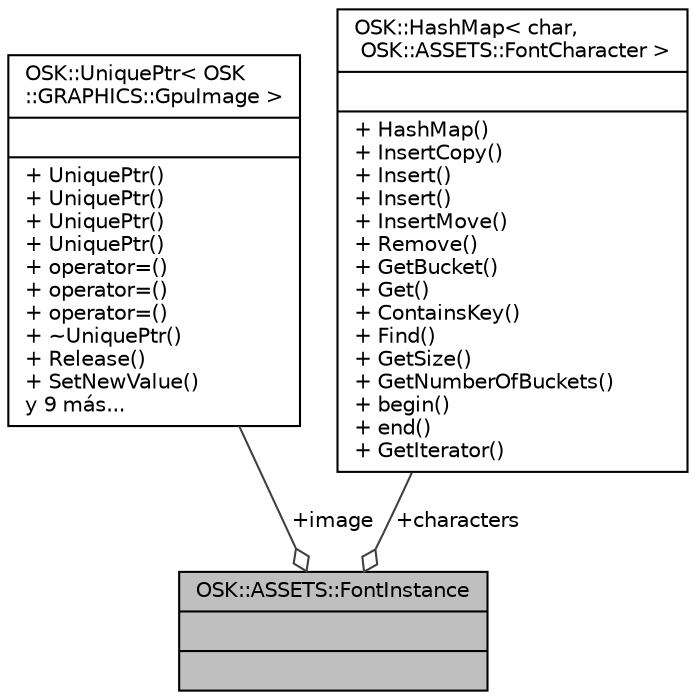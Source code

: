 digraph "OSK::ASSETS::FontInstance"
{
 // INTERACTIVE_SVG=YES
 // LATEX_PDF_SIZE
  edge [fontname="Helvetica",fontsize="10",labelfontname="Helvetica",labelfontsize="10"];
  node [fontname="Helvetica",fontsize="10",shape=record];
  Node1 [label="{OSK::ASSETS::FontInstance\n||}",height=0.2,width=0.4,color="black", fillcolor="grey75", style="filled", fontcolor="black",tooltip="Representa una fuente que ha sido generada con un tamaño específico. Cada tamaño de fuente tendrá su ..."];
  Node2 -> Node1 [color="grey25",fontsize="10",style="solid",label=" +image" ,arrowhead="odiamond",fontname="Helvetica"];
  Node2 [label="{OSK::UniquePtr\< OSK\l::GRAPHICS::GpuImage \>\n||+ UniquePtr()\l+ UniquePtr()\l+ UniquePtr()\l+ UniquePtr()\l+ operator=()\l+ operator=()\l+ operator=()\l+ ~UniquePtr()\l+ Release()\l+ SetNewValue()\ly 9 más...\l}",height=0.2,width=0.4,color="black", fillcolor="white", style="filled",URL="$class_o_s_k_1_1_unique_ptr.html",tooltip=" "];
  Node3 -> Node1 [color="grey25",fontsize="10",style="solid",label=" +characters" ,arrowhead="odiamond",fontname="Helvetica"];
  Node3 [label="{OSK::HashMap\< char,\l OSK::ASSETS::FontCharacter \>\n||+ HashMap()\l+ InsertCopy()\l+ Insert()\l+ Insert()\l+ InsertMove()\l+ Remove()\l+ GetBucket()\l+ Get()\l+ ContainsKey()\l+ Find()\l+ GetSize()\l+ GetNumberOfBuckets()\l+ begin()\l+ end()\l+ GetIterator()\l}",height=0.2,width=0.4,color="black", fillcolor="white", style="filled",URL="$class_o_s_k_1_1_hash_map.html",tooltip=" "];
}
